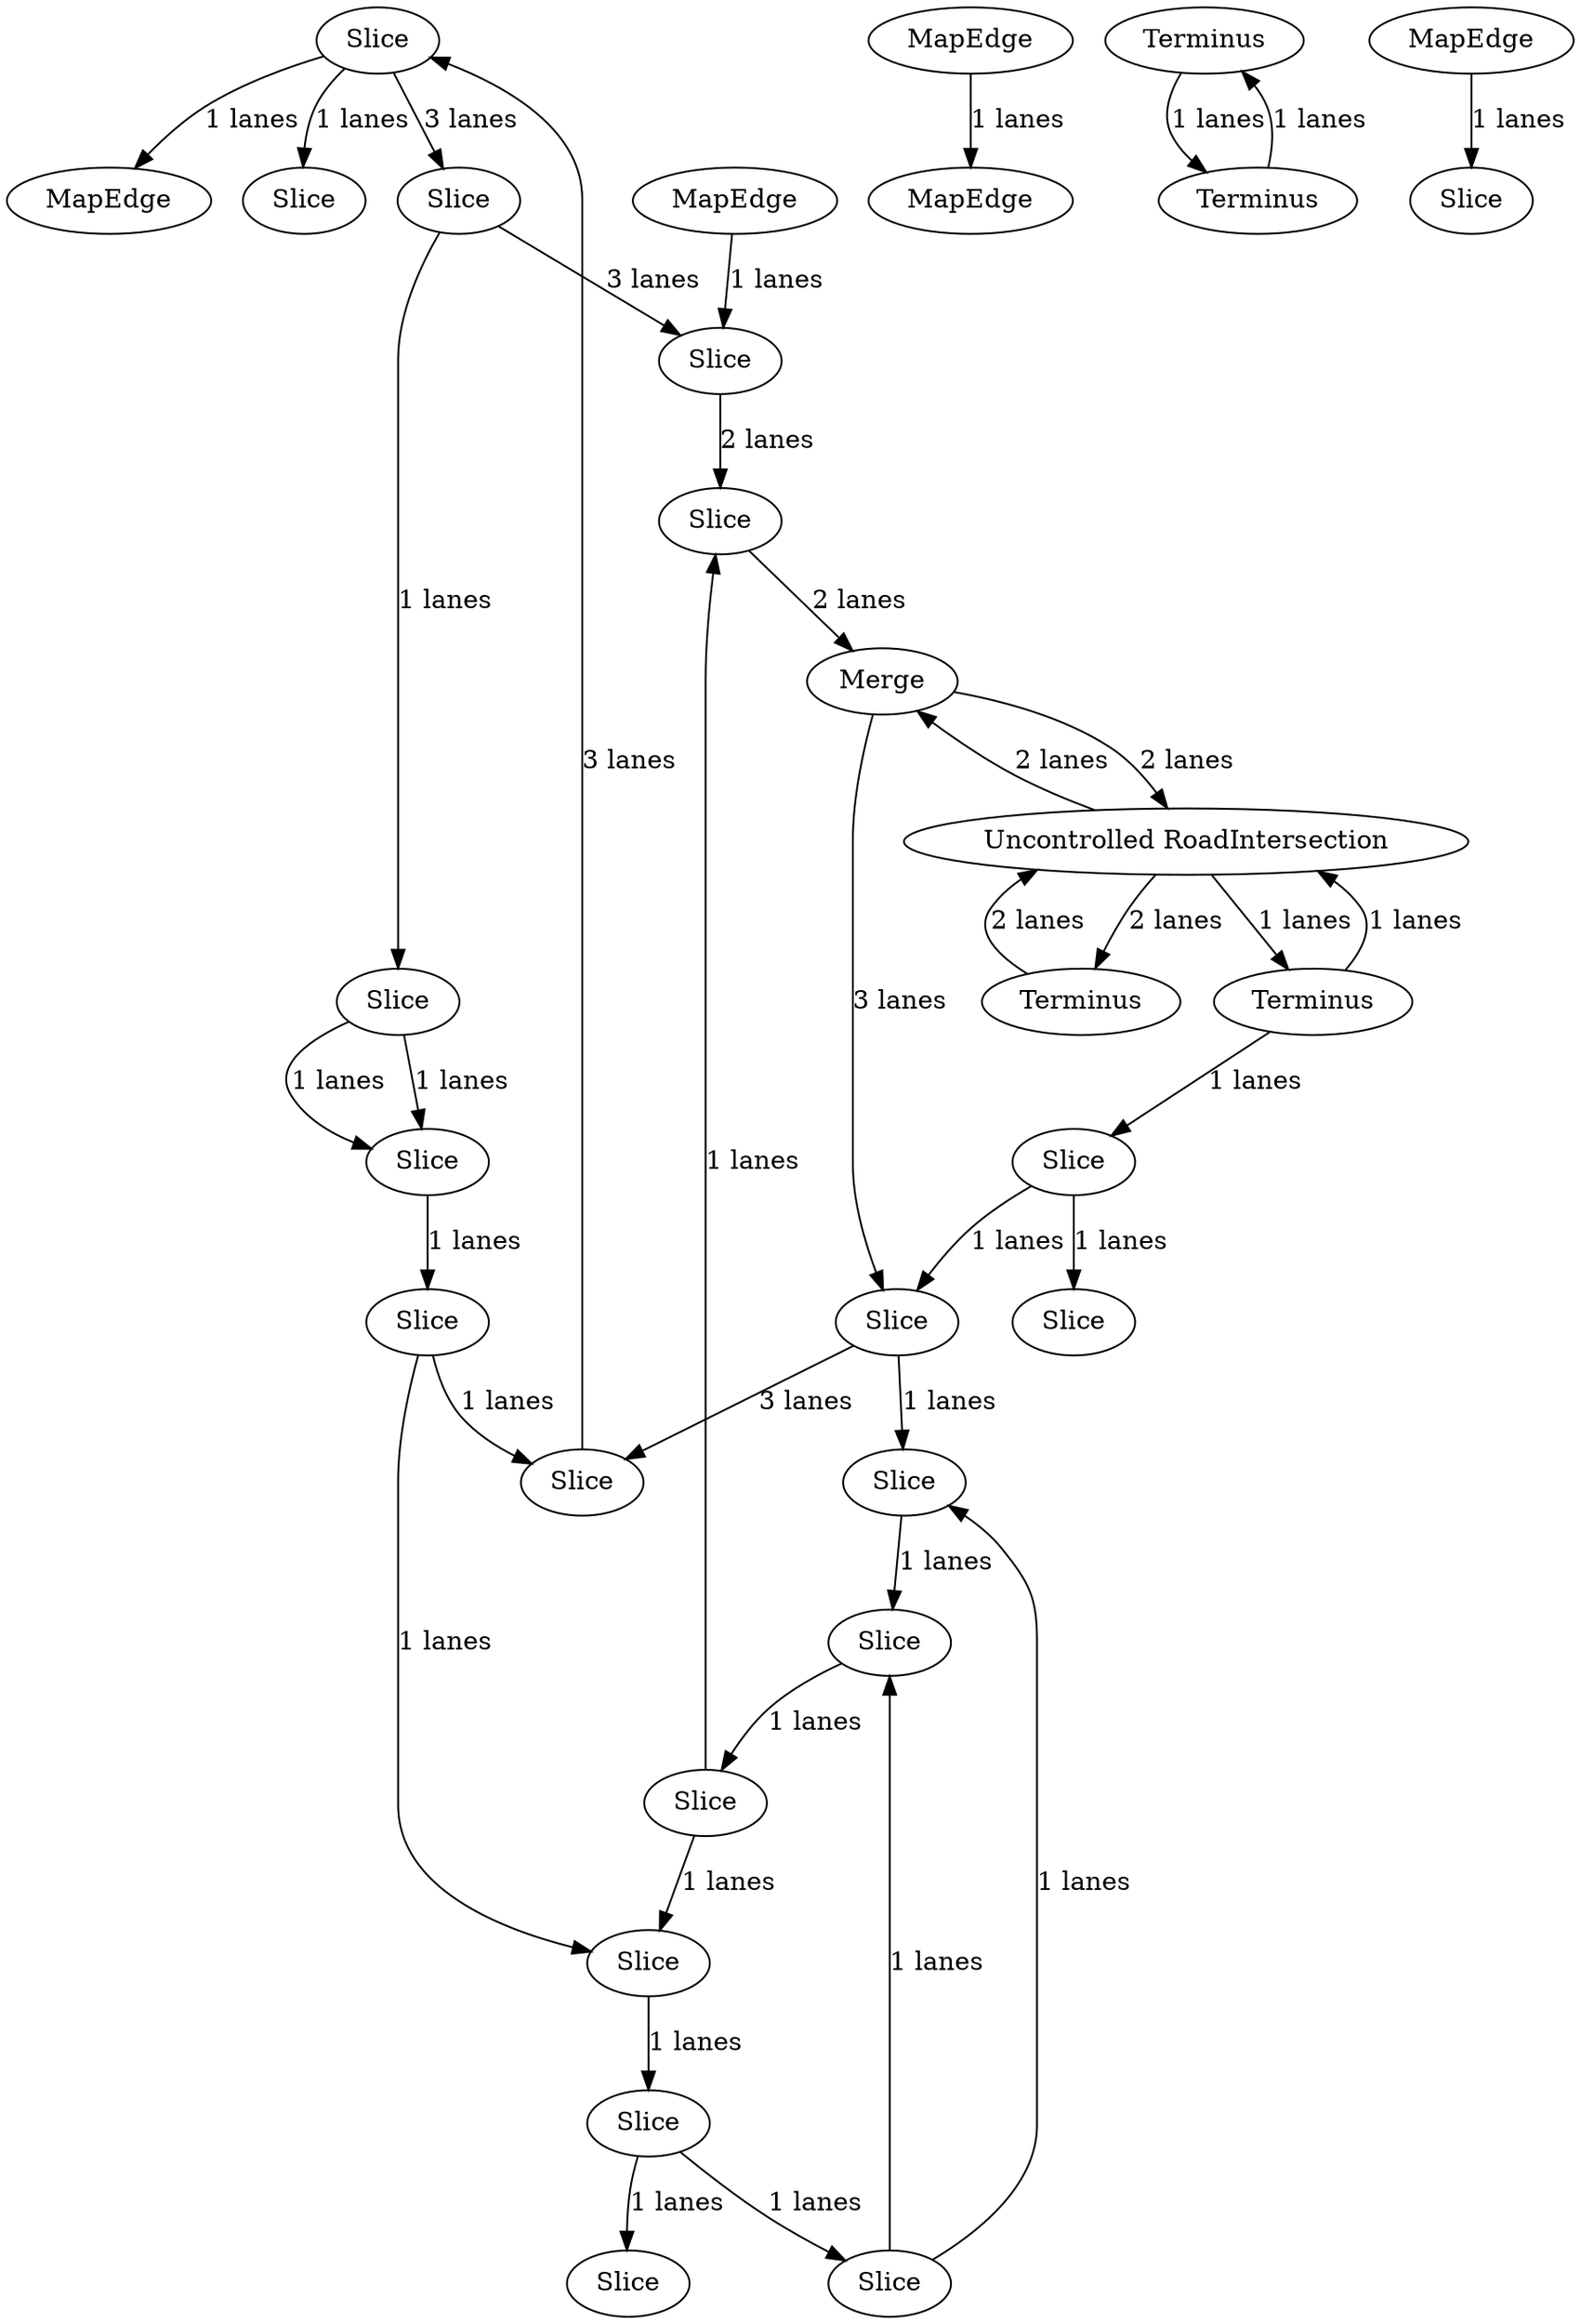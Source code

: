 digraph {
    0 [ label = "MapEdge" ]
    1 [ label = "MapEdge" ]
    2 [ label = "Slice" ]
    3 [ label = "Slice" ]
    4 [ label = "Slice" ]
    5 [ label = "Slice" ]
    6 [ label = "Slice" ]
    7 [ label = "Slice" ]
    8 [ label = "Slice" ]
    9 [ label = "Slice" ]
    10 [ label = "Slice" ]
    11 [ label = "Slice" ]
    12 [ label = "Slice" ]
    13 [ label = "Slice" ]
    14 [ label = "Slice" ]
    15 [ label = "Slice" ]
    16 [ label = "Slice" ]
    17 [ label = "Slice" ]
    18 [ label = "Slice" ]
    19 [ label = "Merge" ]
    20 [ label = "Slice" ]
    21 [ label = "Slice" ]
    22 [ label = "Uncontrolled RoadIntersection" ]
    23 [ label = "Terminus" ]
    24 [ label = "Terminus" ]
    25 [ label = "MapEdge" ]
    26 [ label = "Terminus" ]
    27 [ label = "Terminus" ]
    28 [ label = "Slice" ]
    29 [ label = "MapEdge" ]
    30 [ label = "MapEdge" ]
    29 -> 28 [ label = "1 lanes" ]
    23 -> 22 [ label = "2 lanes" ]
    22 -> 23 [ label = "2 lanes" ]
    22 -> 19 [ label = "2 lanes" ]
    19 -> 22 [ label = "2 lanes" ]
    19 -> 18 [ label = "3 lanes" ]
    18 -> 9 [ label = "3 lanes" ]
    9 -> 4 [ label = "3 lanes" ]
    4 -> 3 [ label = "3 lanes" ]
    3 -> 5 [ label = "3 lanes" ]
    18 -> 16 [ label = "1 lanes" ]
    16 -> 17 [ label = "1 lanes" ]
    17 -> 15 [ label = "1 lanes" ]
    15 -> 10 [ label = "1 lanes" ]
    4 -> 0 [ label = "1 lanes" ]
    8 -> 10 [ label = "1 lanes" ]
    10 -> 11 [ label = "1 lanes" ]
    11 -> 13 [ label = "1 lanes" ]
    13 -> 16 [ label = "1 lanes" ]
    3 -> 6 [ label = "1 lanes" ]
    6 -> 7 [ label = "1 lanes" ]
    7 -> 8 [ label = "1 lanes" ]
    8 -> 9 [ label = "1 lanes" ]
    20 -> 18 [ label = "1 lanes" ]
    24 -> 20 [ label = "1 lanes" ]
    20 -> 21 [ label = "1 lanes" ]
    25 -> 30 [ label = "1 lanes" ]
    4 -> 2 [ label = "1 lanes" ]
    1 -> 5 [ label = "1 lanes" ]
    5 -> 14 [ label = "2 lanes" ]
    14 -> 19 [ label = "2 lanes" ]
    26 -> 27 [ label = "1 lanes" ]
    27 -> 26 [ label = "1 lanes" ]
    22 -> 24 [ label = "1 lanes" ]
    24 -> 22 [ label = "1 lanes" ]
    6 -> 7 [ label = "1 lanes" ]
    15 -> 14 [ label = "1 lanes" ]
    11 -> 12 [ label = "1 lanes" ]
    13 -> 17 [ label = "1 lanes" ]
}
